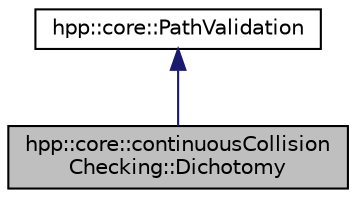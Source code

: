 digraph "hpp::core::continuousCollisionChecking::Dichotomy"
{
  edge [fontname="Helvetica",fontsize="10",labelfontname="Helvetica",labelfontsize="10"];
  node [fontname="Helvetica",fontsize="10",shape=record];
  Node1 [label="hpp::core::continuousCollision\lChecking::Dichotomy",height=0.2,width=0.4,color="black", fillcolor="grey75", style="filled" fontcolor="black"];
  Node2 -> Node1 [dir="back",color="midnightblue",fontsize="10",style="solid",fontname="Helvetica"];
  Node2 [label="hpp::core::PathValidation",height=0.2,width=0.4,color="black", fillcolor="white", style="filled",URL="$a00040.html",tooltip="Abstraction of path validation. "];
}
